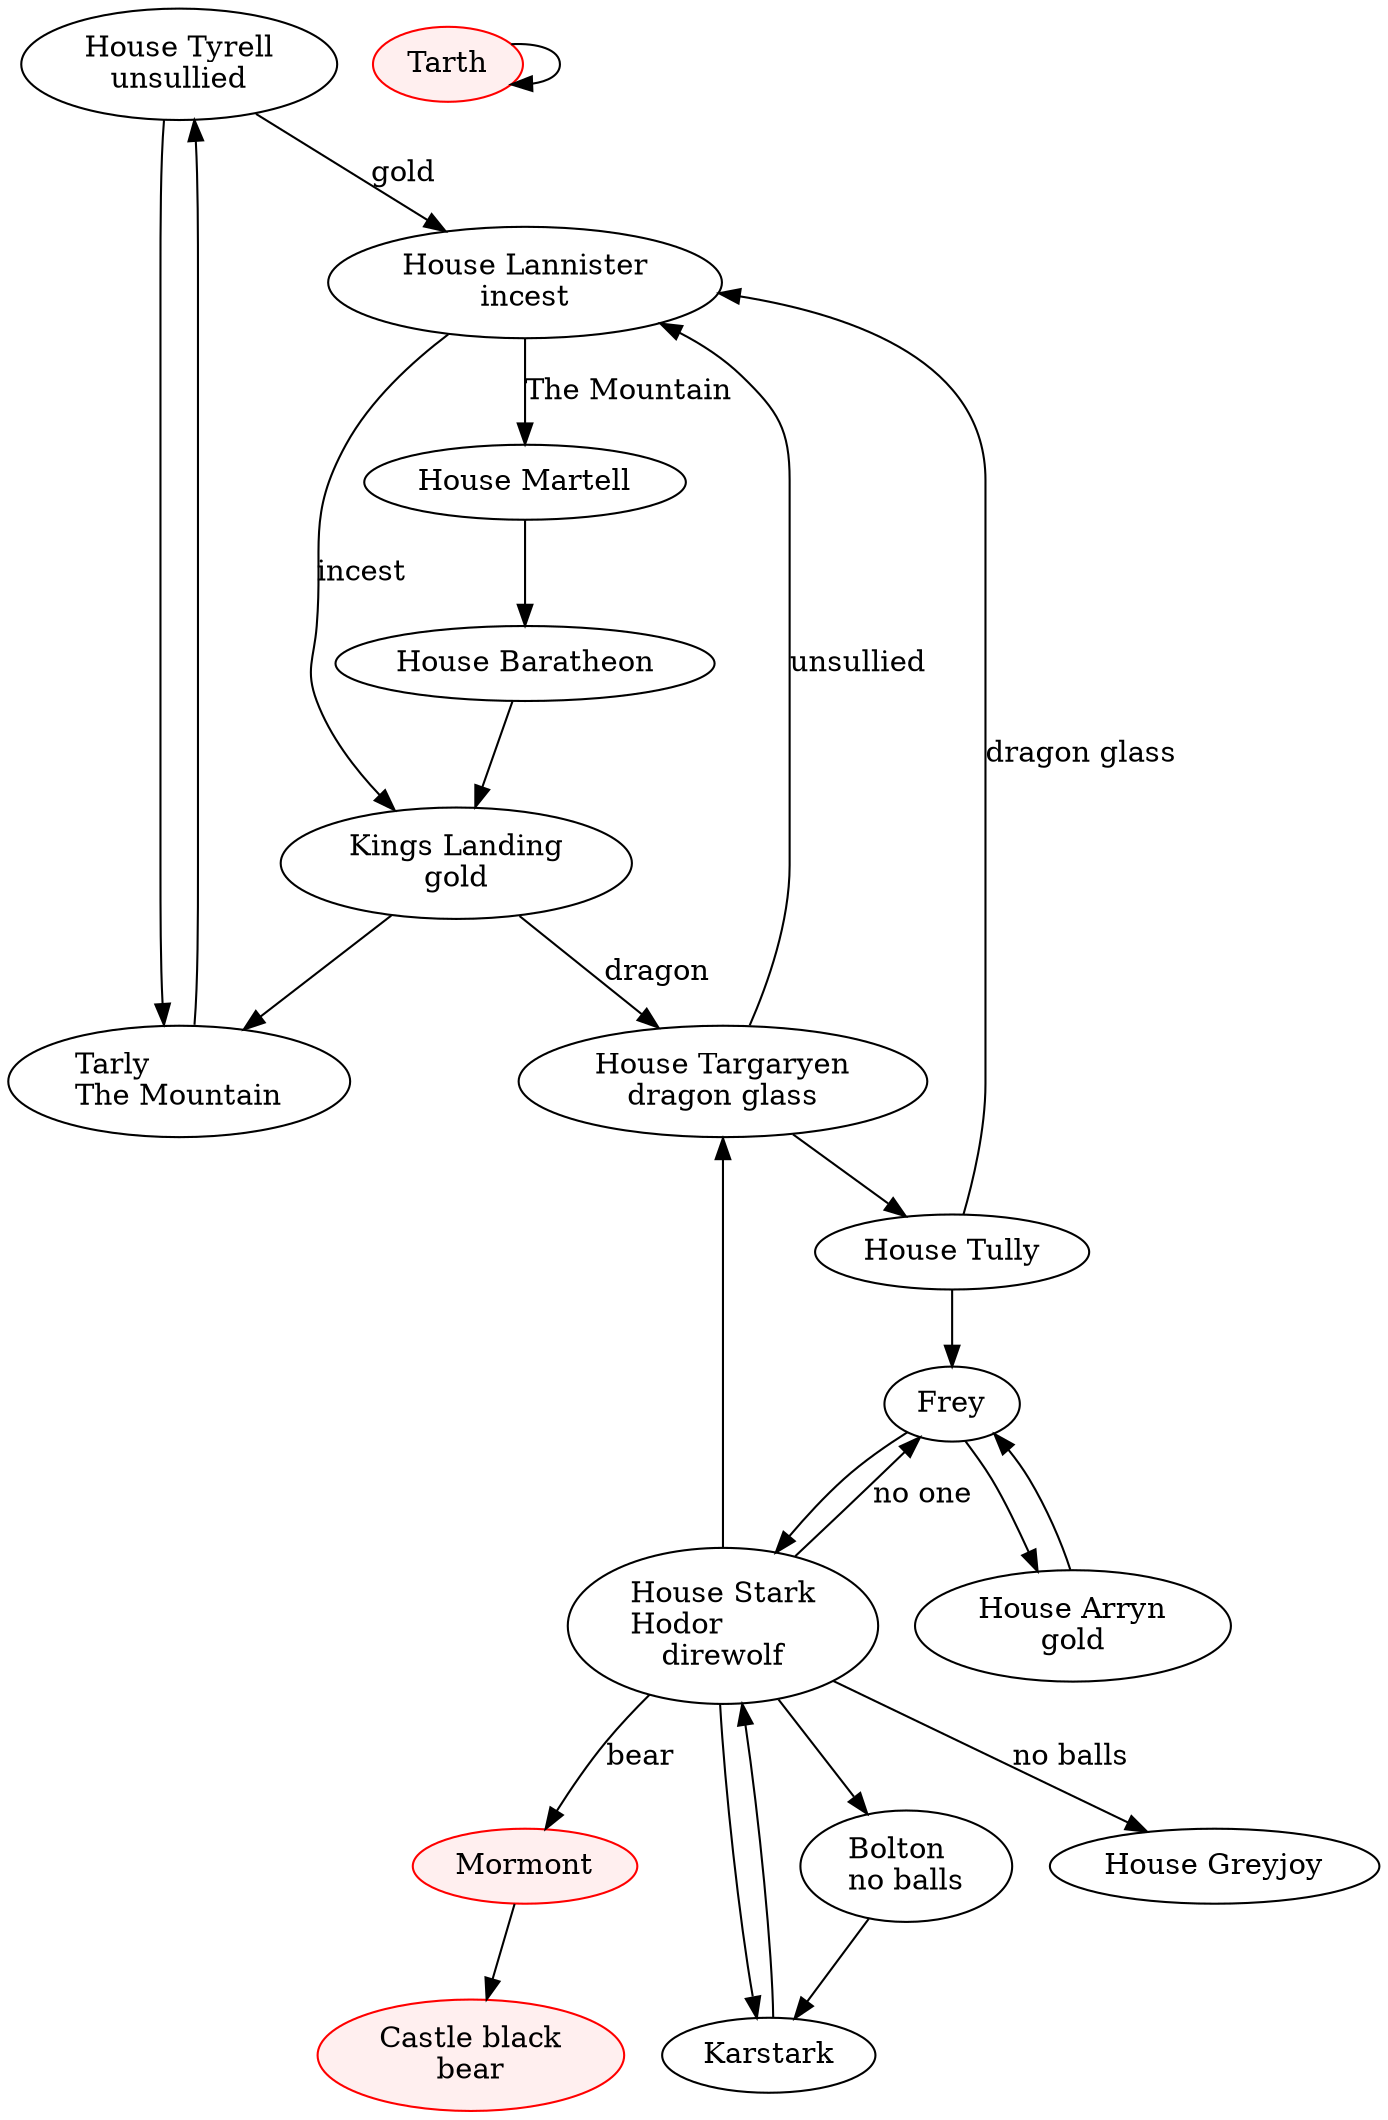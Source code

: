 digraph Westeros {
	"House Tyrell" -> "House Lannister"[label="gold"]
	"House Tyrell" -> "Tarly"
	"House Martell" -> "House Baratheon"
	"Kings Landing" -> "Tarly"
	"Kings Landing" -> "House Targaryen"[label="dragon"]
	"House Baratheon" -> "Kings Landing"
	"House Lannister" -> "House Martell"[label="The Mountain"]
	"House Lannister" -> "Kings Landing"[label="incest"]
	"Mormont" -> "Castle black"
	"Tarly" -> "House Tyrell"
	"House Stark" -> "House Targaryen"
	"House Stark" -> "Frey"[label="no one"]
	"House Stark" -> "Bolton"
	"House Stark" -> "House Greyjoy"[label="no balls"]
	"House Stark" -> "Karstark"
	"House Stark" -> "Mormont"[label="bear"]
	"Bolton" -> "Karstark"
	"Karstark" -> "House Stark"
	"Tarth" -> "Tarth"
	"Frey" -> "House Arryn"
	"Frey" -> "House Stark"
	"House Targaryen" -> "House Lannister"[label="unsullied"]
	"House Targaryen" -> "House Tully"
	"House Arryn" -> "Frey"
	"House Tully" -> "House Lannister"[label="dragon glass"]
	"House Tully" -> "Frey"

	"House Tyrell"[label="House Tyrell\lunsullied"]
	"Kings Landing"[label="Kings Landing\lgold"]
	"House Lannister"[label="House Lannister\lincest"]
	"Mormont"[color=red,style=filled,fillcolor="#ffefef"]
	"Tarly"[label="Tarly\lThe Mountain"]
	"House Stark"[label="House Stark\lHodor\ldirewolf"]
	"Bolton"[label="Bolton\lno balls"]
	"Castle black"[label="Castle black\lbear", color=red,style=filled,fillcolor="#ffefef"]
	"Tarth"[color=red,style=filled,fillcolor="#ffefef"]
	"House Targaryen"[label="House Targaryen\ldragon glass"]
	"House Arryn"[label="House Arryn\lgold"]

}